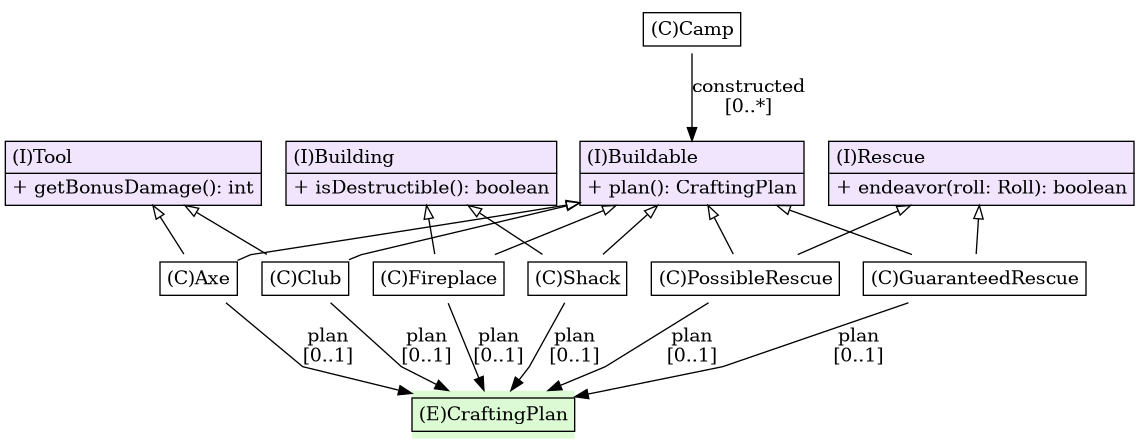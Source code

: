 @startuml

/' diagram meta data start
config=StructureConfiguration;
{
  "projectClassification": {
    "searchMode": "OpenProject", // OpenProject, AllProjects
    "includedProjects": "",
    "pathEndKeywords": "*.impl",
    "isClientPath": "",
    "isClientName": "",
    "isTestPath": "",
    "isTestName": "",
    "isMappingPath": "",
    "isMappingName": "",
    "isDataAccessPath": "",
    "isDataAccessName": "",
    "isDataStructurePath": "",
    "isDataStructureName": "",
    "isInterfaceStructuresPath": "",
    "isInterfaceStructuresName": "",
    "isEntryPointPath": "",
    "isEntryPointName": "",
    "treatFinalFieldsAsMandatory": false
  },
  "graphRestriction": {
    "classPackageExcludeFilter": "",
    "classPackageIncludeFilter": "",
    "classNameExcludeFilter": "",
    "classNameIncludeFilter": "",
    "methodNameExcludeFilter": "",
    "methodNameIncludeFilter": "",
    "removeByInheritance": "", // inheritance/annotation based filtering is done in a second step
    "removeByAnnotation": "",
    "removeByClassPackage": "", // cleanup the graph after inheritance/annotation based filtering is done
    "removeByClassName": "",
    "cutMappings": false,
    "cutEnum": false,
    "cutTests": true,
    "cutClient": true,
    "cutDataAccess": true,
    "cutInterfaceStructures": false,
    "cutDataStructures": true,
    "cutGetterAndSetter": true,
    "cutConstructors": true
  },
  "graphTraversal": {
    "forwardDepth": 2,
    "backwardDepth": 1,
    "classPackageExcludeFilter": "",
    "classPackageIncludeFilter": "",
    "classNameExcludeFilter": "",
    "classNameIncludeFilter": "",
    "methodNameExcludeFilter": "",
    "methodNameIncludeFilter": "",
    "hideMappings": false,
    "hideDataStructures": false,
    "hidePrivateMethods": false,
    "hideInterfaceCalls": false, // indirection: implementation -> interface (is hidden) -> implementation
    "onlyShowApplicationEntryPoints": false, // root node is included
    "useMethodCallsForStructureDiagram": "No" // ForwardOnly, BothDirections, No
  },
  "details": {
    "aggregation": "GroupByClass", // ByClass, GroupByClass, None
    "showClassGenericTypes": true,
    "showMethods": true,
    "showMethodParameterNames": true,
    "showMethodParameterTypes": true,
    "showMethodReturnType": true,
    "showPackageLevels": 0,
    "showDetailedClassStructure": true
  },
  "rootClass": "de.dhbw.karlsruhe.ase.domain.crafting.Buildable",
  "extensionCallbackMethod": "" // qualified.class.name#methodName - signature: public static String method(String)
}
diagram meta data end '/



digraph g {
    rankdir="TB"
    splines=polyline
    

'nodes 
Axe1135820194[
	label=<<TABLE BORDER="1" CELLBORDER="0" CELLPADDING="4" CELLSPACING="0">
<TR><TD ALIGN="LEFT" >(C)Axe</TD></TR>
</TABLE>>
	style=filled
	margin=0
	shape=plaintext
	fillcolor="#FFFFFF"
];

Buildable1135820194[
	label=<<TABLE BORDER="1" CELLBORDER="0" CELLPADDING="4" CELLSPACING="0">
<TR><TD ALIGN="LEFT" >(I)Buildable</TD></TR>
<HR/>
<TR><TD ALIGN="LEFT" >+ plan(): CraftingPlan</TD></TR>
</TABLE>>
	style=filled
	margin=0
	shape=plaintext
	fillcolor="#F1E5FD"
];

Building1135820194[
	label=<<TABLE BORDER="1" CELLBORDER="0" CELLPADDING="4" CELLSPACING="0">
<TR><TD ALIGN="LEFT" >(I)Building</TD></TR>
<HR/>
<TR><TD ALIGN="LEFT" >+ isDestructible(): boolean</TD></TR>
</TABLE>>
	style=filled
	margin=0
	shape=plaintext
	fillcolor="#F1E5FD"
];

Camp1135820194[
	label=<<TABLE BORDER="1" CELLBORDER="0" CELLPADDING="4" CELLSPACING="0">
<TR><TD ALIGN="LEFT" >(C)Camp</TD></TR>
</TABLE>>
	style=filled
	margin=0
	shape=plaintext
	fillcolor="#FFFFFF"
];

Club1135820194[
	label=<<TABLE BORDER="1" CELLBORDER="0" CELLPADDING="4" CELLSPACING="0">
<TR><TD ALIGN="LEFT" >(C)Club</TD></TR>
</TABLE>>
	style=filled
	margin=0
	shape=plaintext
	fillcolor="#FFFFFF"
];

CraftingPlan1135820194[
	label=<<TABLE BORDER="1" CELLBORDER="0" CELLPADDING="4" CELLSPACING="0">
<TR><TD ALIGN="LEFT" >(E)CraftingPlan</TD></TR>
</TABLE>>
	style=filled
	margin=0
	shape=plaintext
	fillcolor="#DCFBD5"
];

Fireplace1135820194[
	label=<<TABLE BORDER="1" CELLBORDER="0" CELLPADDING="4" CELLSPACING="0">
<TR><TD ALIGN="LEFT" >(C)Fireplace</TD></TR>
</TABLE>>
	style=filled
	margin=0
	shape=plaintext
	fillcolor="#FFFFFF"
];

GuaranteedRescue1135820194[
	label=<<TABLE BORDER="1" CELLBORDER="0" CELLPADDING="4" CELLSPACING="0">
<TR><TD ALIGN="LEFT" >(C)GuaranteedRescue</TD></TR>
</TABLE>>
	style=filled
	margin=0
	shape=plaintext
	fillcolor="#FFFFFF"
];

PossibleRescue1135820194[
	label=<<TABLE BORDER="1" CELLBORDER="0" CELLPADDING="4" CELLSPACING="0">
<TR><TD ALIGN="LEFT" >(C)PossibleRescue</TD></TR>
</TABLE>>
	style=filled
	margin=0
	shape=plaintext
	fillcolor="#FFFFFF"
];

Rescue1135820194[
	label=<<TABLE BORDER="1" CELLBORDER="0" CELLPADDING="4" CELLSPACING="0">
<TR><TD ALIGN="LEFT" >(I)Rescue</TD></TR>
<HR/>
<TR><TD ALIGN="LEFT" >+ endeavor(roll: Roll): boolean</TD></TR>
</TABLE>>
	style=filled
	margin=0
	shape=plaintext
	fillcolor="#F1E5FD"
];

Shack1135820194[
	label=<<TABLE BORDER="1" CELLBORDER="0" CELLPADDING="4" CELLSPACING="0">
<TR><TD ALIGN="LEFT" >(C)Shack</TD></TR>
</TABLE>>
	style=filled
	margin=0
	shape=plaintext
	fillcolor="#FFFFFF"
];

Tool1135820194[
	label=<<TABLE BORDER="1" CELLBORDER="0" CELLPADDING="4" CELLSPACING="0">
<TR><TD ALIGN="LEFT" >(I)Tool</TD></TR>
<HR/>
<TR><TD ALIGN="LEFT" >+ getBonusDamage(): int</TD></TR>
</TABLE>>
	style=filled
	margin=0
	shape=plaintext
	fillcolor="#F1E5FD"
];

'edges    
Axe1135820194 -> CraftingPlan1135820194[label="plan
[0..1]"];
Buildable1135820194 -> Axe1135820194[arrowhead=none, arrowtail=empty, dir=both];
Buildable1135820194 -> Club1135820194[arrowhead=none, arrowtail=empty, dir=both];
Buildable1135820194 -> Fireplace1135820194[arrowhead=none, arrowtail=empty, dir=both];
Buildable1135820194 -> GuaranteedRescue1135820194[arrowhead=none, arrowtail=empty, dir=both];
Buildable1135820194 -> PossibleRescue1135820194[arrowhead=none, arrowtail=empty, dir=both];
Buildable1135820194 -> Shack1135820194[arrowhead=none, arrowtail=empty, dir=both];
Building1135820194 -> Fireplace1135820194[arrowhead=none, arrowtail=empty, dir=both];
Building1135820194 -> Shack1135820194[arrowhead=none, arrowtail=empty, dir=both];
Camp1135820194 -> Buildable1135820194[label="constructed
[0..*]"];
Club1135820194 -> CraftingPlan1135820194[label="plan
[0..1]"];
Fireplace1135820194 -> CraftingPlan1135820194[label="plan
[0..1]"];
GuaranteedRescue1135820194 -> CraftingPlan1135820194[label="plan
[0..1]"];
PossibleRescue1135820194 -> CraftingPlan1135820194[label="plan
[0..1]"];
Rescue1135820194 -> GuaranteedRescue1135820194[arrowhead=none, arrowtail=empty, dir=both];
Rescue1135820194 -> PossibleRescue1135820194[arrowhead=none, arrowtail=empty, dir=both];
Shack1135820194 -> CraftingPlan1135820194[label="plan
[0..1]"];
Tool1135820194 -> Axe1135820194[arrowhead=none, arrowtail=empty, dir=both];
Tool1135820194 -> Club1135820194[arrowhead=none, arrowtail=empty, dir=both];
    
}
@enduml
